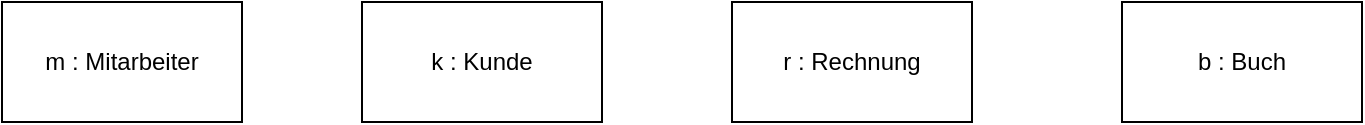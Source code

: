 <mxfile version="21.3.7" type="github">
  <diagram name="Page-1" id="oJ-QmYBrSM61RGGrIEL7">
    <mxGraphModel dx="1674" dy="715" grid="1" gridSize="10" guides="1" tooltips="1" connect="1" arrows="1" fold="1" page="1" pageScale="1" pageWidth="1169" pageHeight="1654" math="0" shadow="0">
      <root>
        <mxCell id="0" />
        <mxCell id="1" parent="0" />
        <mxCell id="QvpxfWlGN0dKraKTzxIx-1" value="m : Mitarbeiter" style="rounded=0;whiteSpace=wrap;html=1;" vertex="1" parent="1">
          <mxGeometry x="100" y="120" width="120" height="60" as="geometry" />
        </mxCell>
        <mxCell id="QvpxfWlGN0dKraKTzxIx-2" value="r : Rechnung" style="rounded=0;whiteSpace=wrap;html=1;" vertex="1" parent="1">
          <mxGeometry x="465" y="120" width="120" height="60" as="geometry" />
        </mxCell>
        <mxCell id="QvpxfWlGN0dKraKTzxIx-3" value="b : Buch" style="rounded=0;whiteSpace=wrap;html=1;" vertex="1" parent="1">
          <mxGeometry x="660" y="120" width="120" height="60" as="geometry" />
        </mxCell>
        <mxCell id="QvpxfWlGN0dKraKTzxIx-4" value="k : Kunde" style="rounded=0;whiteSpace=wrap;html=1;" vertex="1" parent="1">
          <mxGeometry x="280" y="120" width="120" height="60" as="geometry" />
        </mxCell>
      </root>
    </mxGraphModel>
  </diagram>
</mxfile>
